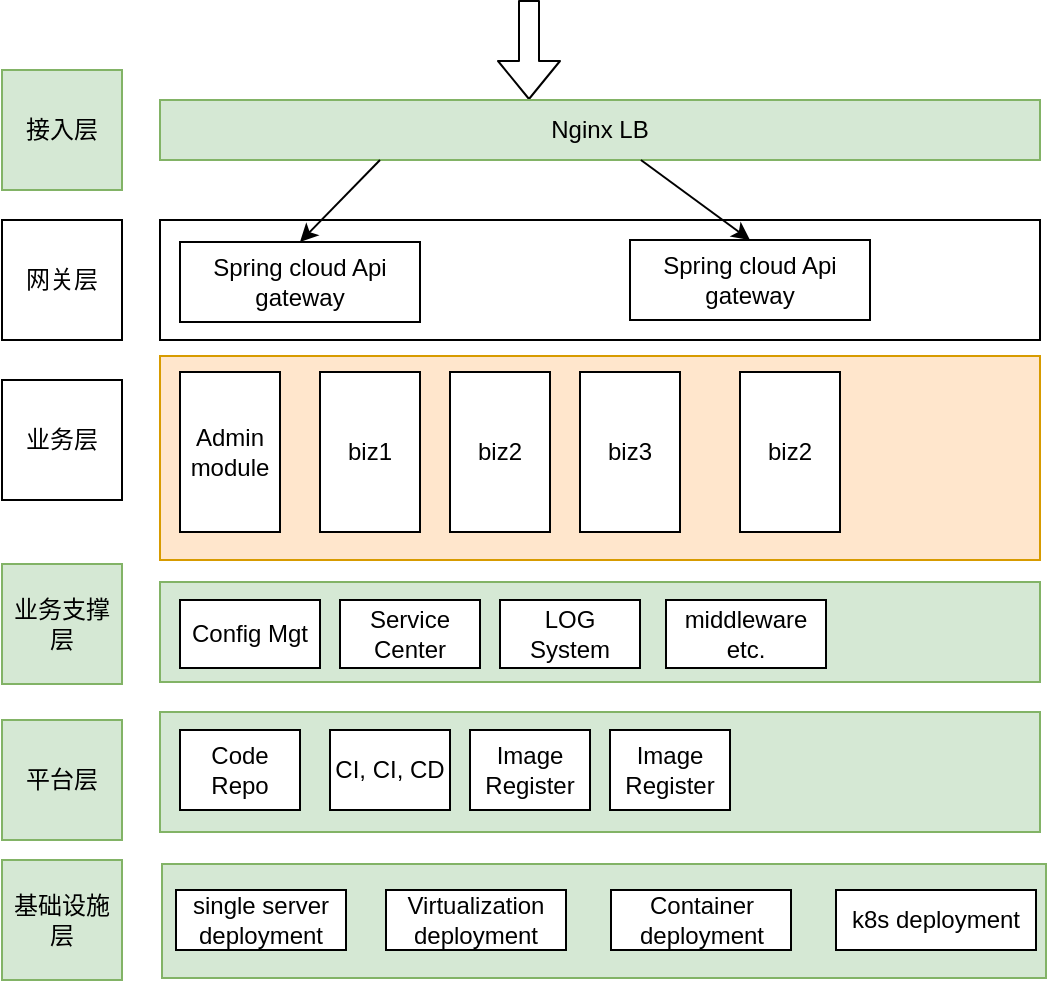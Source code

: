 <mxfile version="10.5.2" type="github"><diagram id="FreApOh0P8EAd21RDP0V" name="第 1 页"><mxGraphModel dx="1005" dy="793" grid="1" gridSize="10" guides="1" tooltips="1" connect="1" arrows="1" fold="1" page="1" pageScale="1" pageWidth="827" pageHeight="1169" math="0" shadow="0"><root><mxCell id="0"/><mxCell id="1" parent="0"/><mxCell id="2qADty-PDScpuY2AhweU-35" value="" style="rounded=0;whiteSpace=wrap;html=1;fillColor=#d5e8d4;strokeColor=#82b366;" vertex="1" parent="1"><mxGeometry x="121" y="462" width="442" height="57" as="geometry"/></mxCell><mxCell id="2qADty-PDScpuY2AhweU-22" value="&lt;div align=&quot;left&quot;&gt;&lt;br&gt;&lt;/div&gt;" style="rounded=0;whiteSpace=wrap;html=1;" vertex="1" parent="1"><mxGeometry x="120" y="140" width="440" height="60" as="geometry"/></mxCell><mxCell id="2qADty-PDScpuY2AhweU-21" value="" style="rounded=0;whiteSpace=wrap;html=1;fillColor=#ffe6cc;strokeColor=#d79b00;" vertex="1" parent="1"><mxGeometry x="120" y="208" width="440" height="102" as="geometry"/></mxCell><mxCell id="2qADty-PDScpuY2AhweU-2" value="" style="shape=flexArrow;endArrow=classic;html=1;" edge="1" parent="1"><mxGeometry width="50" height="50" relative="1" as="geometry"><mxPoint x="304.5" y="30" as="sourcePoint"/><mxPoint x="304.5" y="80" as="targetPoint"/></mxGeometry></mxCell><mxCell id="2qADty-PDScpuY2AhweU-3" value="Nginx LB" style="rounded=0;whiteSpace=wrap;html=1;fillColor=#d5e8d4;strokeColor=#82b366;" vertex="1" parent="1"><mxGeometry x="120" y="80" width="440" height="30" as="geometry"/></mxCell><mxCell id="2qADty-PDScpuY2AhweU-4" value="&lt;div&gt;Spring cloud Api gateway&lt;/div&gt;" style="rounded=0;whiteSpace=wrap;html=1;" vertex="1" parent="1"><mxGeometry x="130" y="151" width="120" height="40" as="geometry"/></mxCell><mxCell id="2qADty-PDScpuY2AhweU-5" value="&lt;div&gt;Spring cloud Api gateway&lt;/div&gt;" style="rounded=0;whiteSpace=wrap;html=1;" vertex="1" parent="1"><mxGeometry x="355" y="150" width="120" height="40" as="geometry"/></mxCell><mxCell id="2qADty-PDScpuY2AhweU-6" value="" style="endArrow=classic;html=1;entryX=0.5;entryY=0;entryDx=0;entryDy=0;" edge="1" parent="1" target="2qADty-PDScpuY2AhweU-4"><mxGeometry width="50" height="50" relative="1" as="geometry"><mxPoint x="230" y="110" as="sourcePoint"/><mxPoint x="130" y="270" as="targetPoint"/></mxGeometry></mxCell><mxCell id="2qADty-PDScpuY2AhweU-7" value="" style="endArrow=classic;html=1;entryX=0.5;entryY=0;entryDx=0;entryDy=0;" edge="1" parent="1" source="2qADty-PDScpuY2AhweU-3" target="2qADty-PDScpuY2AhweU-5"><mxGeometry width="50" height="50" relative="1" as="geometry"><mxPoint x="220" y="470" as="sourcePoint"/><mxPoint x="270" y="420" as="targetPoint"/></mxGeometry></mxCell><mxCell id="2qADty-PDScpuY2AhweU-8" value="&lt;div&gt;Admin&lt;/div&gt;&lt;div&gt;module&lt;br&gt;&lt;/div&gt;" style="rounded=0;whiteSpace=wrap;html=1;" vertex="1" parent="1"><mxGeometry x="130" y="216" width="50" height="80" as="geometry"/></mxCell><mxCell id="2qADty-PDScpuY2AhweU-9" value="biz1" style="rounded=0;whiteSpace=wrap;html=1;" vertex="1" parent="1"><mxGeometry x="200" y="216" width="50" height="80" as="geometry"/></mxCell><mxCell id="2qADty-PDScpuY2AhweU-10" value="biz2" style="rounded=0;whiteSpace=wrap;html=1;" vertex="1" parent="1"><mxGeometry x="265" y="216" width="50" height="80" as="geometry"/></mxCell><mxCell id="2qADty-PDScpuY2AhweU-11" value="biz3" style="rounded=0;whiteSpace=wrap;html=1;" vertex="1" parent="1"><mxGeometry x="330" y="216" width="50" height="80" as="geometry"/></mxCell><mxCell id="2qADty-PDScpuY2AhweU-12" value="biz2" style="rounded=0;whiteSpace=wrap;html=1;" vertex="1" parent="1"><mxGeometry x="410" y="216" width="50" height="80" as="geometry"/></mxCell><mxCell id="2qADty-PDScpuY2AhweU-13" value="single server deployment" style="rounded=0;whiteSpace=wrap;html=1;" vertex="1" parent="1"><mxGeometry x="128" y="475" width="85" height="30" as="geometry"/></mxCell><mxCell id="2qADty-PDScpuY2AhweU-14" value="Virtualization deployment" style="rounded=0;whiteSpace=wrap;html=1;" vertex="1" parent="1"><mxGeometry x="233" y="475" width="90" height="30" as="geometry"/></mxCell><mxCell id="2qADty-PDScpuY2AhweU-15" value="Container deployment" style="rounded=0;whiteSpace=wrap;html=1;" vertex="1" parent="1"><mxGeometry x="345.5" y="475" width="90" height="30" as="geometry"/></mxCell><mxCell id="2qADty-PDScpuY2AhweU-17" value="k8s deployment" style="rounded=0;whiteSpace=wrap;html=1;" vertex="1" parent="1"><mxGeometry x="458" y="475" width="100" height="30" as="geometry"/></mxCell><mxCell id="2qADty-PDScpuY2AhweU-18" value="" style="rounded=0;whiteSpace=wrap;html=1;fillColor=#d5e8d4;strokeColor=#82b366;" vertex="1" parent="1"><mxGeometry x="120" y="321" width="440" height="50" as="geometry"/></mxCell><mxCell id="2qADty-PDScpuY2AhweU-23" value="网关层" style="rounded=0;whiteSpace=wrap;html=1;" vertex="1" parent="1"><mxGeometry x="41" y="140" width="60" height="60" as="geometry"/></mxCell><mxCell id="2qADty-PDScpuY2AhweU-24" value="接入层" style="rounded=0;whiteSpace=wrap;html=1;fillColor=#d5e8d4;strokeColor=#82b366;" vertex="1" parent="1"><mxGeometry x="41" y="65" width="60" height="60" as="geometry"/></mxCell><mxCell id="2qADty-PDScpuY2AhweU-26" value="业务层" style="rounded=0;whiteSpace=wrap;html=1;" vertex="1" parent="1"><mxGeometry x="41" y="220" width="60" height="60" as="geometry"/></mxCell><mxCell id="2qADty-PDScpuY2AhweU-29" value="业务支撑层" style="rounded=0;whiteSpace=wrap;html=1;fillColor=#d5e8d4;strokeColor=#82b366;" vertex="1" parent="1"><mxGeometry x="41" y="312" width="60" height="60" as="geometry"/></mxCell><mxCell id="2qADty-PDScpuY2AhweU-30" value="Config Mgt" style="rounded=0;whiteSpace=wrap;html=1;" vertex="1" parent="1"><mxGeometry x="130" y="330" width="70" height="34" as="geometry"/></mxCell><mxCell id="2qADty-PDScpuY2AhweU-32" value="平台层" style="rounded=0;whiteSpace=wrap;html=1;fillColor=#d5e8d4;strokeColor=#82b366;" vertex="1" parent="1"><mxGeometry x="41" y="390" width="60" height="60" as="geometry"/></mxCell><mxCell id="2qADty-PDScpuY2AhweU-34" value="基础设施层" style="rounded=0;whiteSpace=wrap;html=1;fillColor=#d5e8d4;strokeColor=#82b366;" vertex="1" parent="1"><mxGeometry x="41" y="460" width="60" height="60" as="geometry"/></mxCell><mxCell id="2qADty-PDScpuY2AhweU-38" value="" style="rounded=0;whiteSpace=wrap;html=1;fillColor=#d5e8d4;strokeColor=#82b366;" vertex="1" parent="1"><mxGeometry x="120" y="386" width="440" height="60" as="geometry"/></mxCell><mxCell id="2qADty-PDScpuY2AhweU-39" value="CI, CI, CD" style="rounded=0;whiteSpace=wrap;html=1;" vertex="1" parent="1"><mxGeometry x="205" y="395" width="60" height="40" as="geometry"/></mxCell><mxCell id="2qADty-PDScpuY2AhweU-41" value="Code Repo" style="rounded=0;whiteSpace=wrap;html=1;" vertex="1" parent="1"><mxGeometry x="130" y="395" width="60" height="40" as="geometry"/></mxCell><mxCell id="2qADty-PDScpuY2AhweU-43" value="Image Register" style="rounded=0;whiteSpace=wrap;html=1;" vertex="1" parent="1"><mxGeometry x="275" y="395" width="60" height="40" as="geometry"/></mxCell><mxCell id="2qADty-PDScpuY2AhweU-44" value="Image Register" style="rounded=0;whiteSpace=wrap;html=1;" vertex="1" parent="1"><mxGeometry x="345" y="395" width="60" height="40" as="geometry"/></mxCell><mxCell id="2qADty-PDScpuY2AhweU-45" value="Service Center" style="rounded=0;whiteSpace=wrap;html=1;" vertex="1" parent="1"><mxGeometry x="210" y="330" width="70" height="34" as="geometry"/></mxCell><mxCell id="2qADty-PDScpuY2AhweU-46" value="LOG System" style="rounded=0;whiteSpace=wrap;html=1;" vertex="1" parent="1"><mxGeometry x="290" y="330" width="70" height="34" as="geometry"/></mxCell><mxCell id="2qADty-PDScpuY2AhweU-47" value="middleware etc." style="rounded=0;whiteSpace=wrap;html=1;" vertex="1" parent="1"><mxGeometry x="373" y="330" width="80" height="34" as="geometry"/></mxCell></root></mxGraphModel></diagram></mxfile>